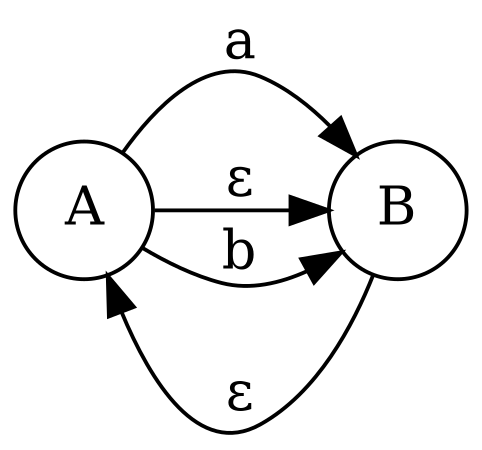 digraph finite_state_machine {
	size="6,3!"
    rankdir=LR;
	node [shape = circle];
    A -> B [ label="a" ];
    A -> B [ label="ε" ];
    B -> A [ label="ε" ];
    A -> B [ label="b" ];
}
